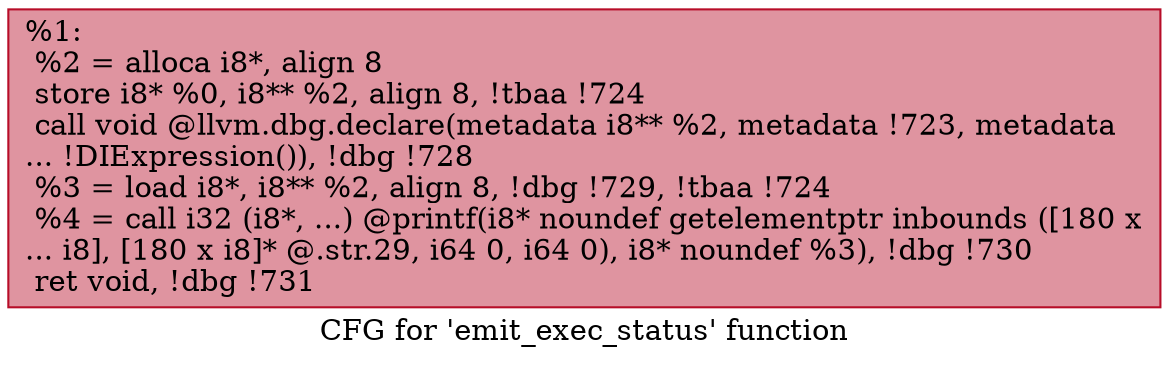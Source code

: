 digraph "CFG for 'emit_exec_status' function" {
	label="CFG for 'emit_exec_status' function";

	Node0x100d670 [shape=record,color="#b70d28ff", style=filled, fillcolor="#b70d2870",label="{%1:\l  %2 = alloca i8*, align 8\l  store i8* %0, i8** %2, align 8, !tbaa !724\l  call void @llvm.dbg.declare(metadata i8** %2, metadata !723, metadata\l... !DIExpression()), !dbg !728\l  %3 = load i8*, i8** %2, align 8, !dbg !729, !tbaa !724\l  %4 = call i32 (i8*, ...) @printf(i8* noundef getelementptr inbounds ([180 x\l... i8], [180 x i8]* @.str.29, i64 0, i64 0), i8* noundef %3), !dbg !730\l  ret void, !dbg !731\l}"];
}
